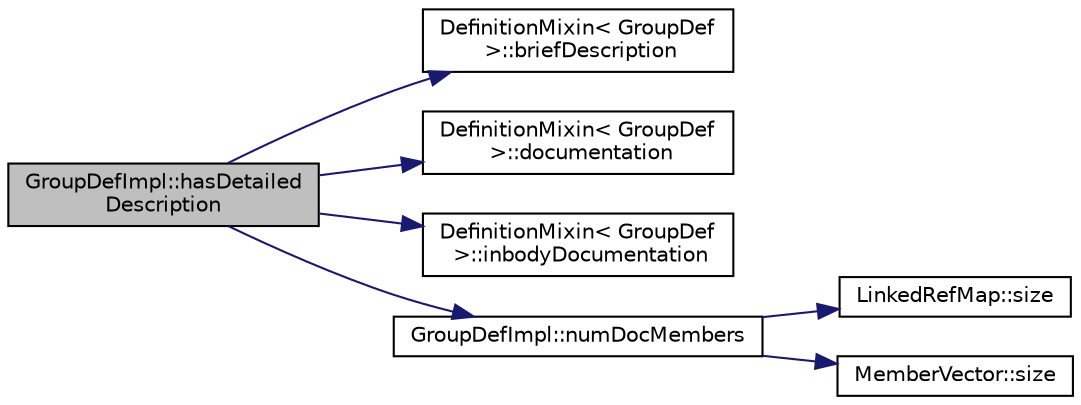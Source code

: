 digraph "GroupDefImpl::hasDetailedDescription"
{
 // LATEX_PDF_SIZE
  edge [fontname="Helvetica",fontsize="10",labelfontname="Helvetica",labelfontsize="10"];
  node [fontname="Helvetica",fontsize="10",shape=record];
  rankdir="LR";
  Node1 [label="GroupDefImpl::hasDetailed\lDescription",height=0.2,width=0.4,color="black", fillcolor="grey75", style="filled", fontcolor="black",tooltip=" "];
  Node1 -> Node2 [color="midnightblue",fontsize="10",style="solid",fontname="Helvetica"];
  Node2 [label="DefinitionMixin\< GroupDef\l \>::briefDescription",height=0.2,width=0.4,color="black", fillcolor="white", style="filled",URL="$classDefinitionMixin.html#a62a7618b7129cf1043daf2dc9dd0e9f5",tooltip=" "];
  Node1 -> Node3 [color="midnightblue",fontsize="10",style="solid",fontname="Helvetica"];
  Node3 [label="DefinitionMixin\< GroupDef\l \>::documentation",height=0.2,width=0.4,color="black", fillcolor="white", style="filled",URL="$classDefinitionMixin.html#a74d143629acf0185d67c889465406bda",tooltip=" "];
  Node1 -> Node4 [color="midnightblue",fontsize="10",style="solid",fontname="Helvetica"];
  Node4 [label="DefinitionMixin\< GroupDef\l \>::inbodyDocumentation",height=0.2,width=0.4,color="black", fillcolor="white", style="filled",URL="$classDefinitionMixin.html#abc31887719bec253d8a8d5def3132924",tooltip=" "];
  Node1 -> Node5 [color="midnightblue",fontsize="10",style="solid",fontname="Helvetica"];
  Node5 [label="GroupDefImpl::numDocMembers",height=0.2,width=0.4,color="black", fillcolor="white", style="filled",URL="$classGroupDefImpl.html#a64b1c64d66a12b55f0dcb4bb5c88b19a",tooltip=" "];
  Node5 -> Node6 [color="midnightblue",fontsize="10",style="solid",fontname="Helvetica"];
  Node6 [label="LinkedRefMap::size",height=0.2,width=0.4,color="black", fillcolor="white", style="filled",URL="$classLinkedRefMap.html#a5fe0b41a59bcf683e2ade44911a3fe1d",tooltip=" "];
  Node5 -> Node7 [color="midnightblue",fontsize="10",style="solid",fontname="Helvetica"];
  Node7 [label="MemberVector::size",height=0.2,width=0.4,color="black", fillcolor="white", style="filled",URL="$classMemberVector.html#ae48653a9dc8688c02cde84c41b66d9bc",tooltip=" "];
}
